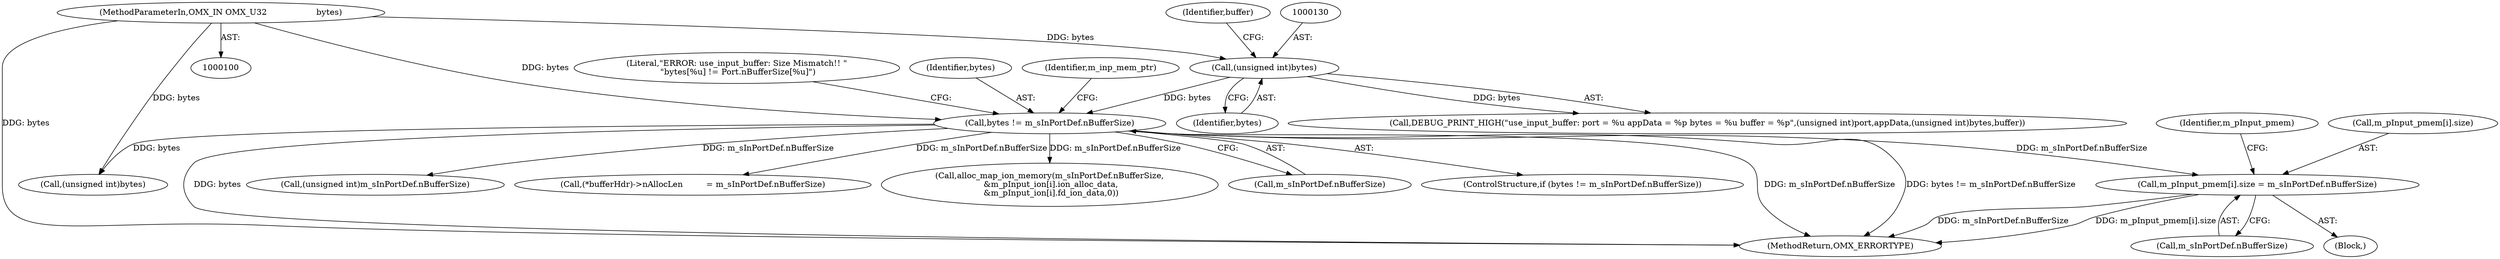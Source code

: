 digraph "0_Android_7558d03e6498e970b761aa44fff6b2c659202d95_1@array" {
"1000523" [label="(Call,m_pInput_pmem[i].size = m_sInPortDef.nBufferSize)"];
"1000134" [label="(Call,bytes != m_sInPortDef.nBufferSize)"];
"1000129" [label="(Call,(unsigned int)bytes)"];
"1000105" [label="(MethodParameterIn,OMX_IN OMX_U32                   bytes)"];
"1000133" [label="(ControlStructure,if (bytes != m_sInPortDef.nBufferSize))"];
"1000529" [label="(Call,m_sInPortDef.nBufferSize)"];
"1000523" [label="(Call,m_pInput_pmem[i].size = m_sInPortDef.nBufferSize)"];
"1000535" [label="(Identifier,m_pInput_pmem)"];
"1000524" [label="(Call,m_pInput_pmem[i].size)"];
"1000141" [label="(Literal,\"ERROR: use_input_buffer: Size Mismatch!! \"\n \"bytes[%u] != Port.nBufferSize[%u]\")"];
"1000597" [label="(MethodReturn,OMX_ERRORTYPE)"];
"1000134" [label="(Call,bytes != m_sInPortDef.nBufferSize)"];
"1000123" [label="(Call,DEBUG_PRINT_HIGH(\"use_input_buffer: port = %u appData = %p bytes = %u buffer = %p\",(unsigned int)port,appData,(unsigned int)bytes,buffer))"];
"1000142" [label="(Call,(unsigned int)bytes)"];
"1000105" [label="(MethodParameterIn,OMX_IN OMX_U32                   bytes)"];
"1000145" [label="(Call,(unsigned int)m_sInPortDef.nBufferSize)"];
"1000129" [label="(Call,(unsigned int)bytes)"];
"1000135" [label="(Identifier,bytes)"];
"1000132" [label="(Identifier,buffer)"];
"1000504" [label="(Block,)"];
"1000154" [label="(Identifier,m_inp_mem_ptr)"];
"1000325" [label="(Call,(*bufferHdr)->nAllocLen         = m_sInPortDef.nBufferSize)"];
"1000355" [label="(Call,alloc_map_ion_memory(m_sInPortDef.nBufferSize,\n &m_pInput_ion[i].ion_alloc_data,\n &m_pInput_ion[i].fd_ion_data,0))"];
"1000131" [label="(Identifier,bytes)"];
"1000136" [label="(Call,m_sInPortDef.nBufferSize)"];
"1000523" -> "1000504"  [label="AST: "];
"1000523" -> "1000529"  [label="CFG: "];
"1000524" -> "1000523"  [label="AST: "];
"1000529" -> "1000523"  [label="AST: "];
"1000535" -> "1000523"  [label="CFG: "];
"1000523" -> "1000597"  [label="DDG: m_pInput_pmem[i].size"];
"1000523" -> "1000597"  [label="DDG: m_sInPortDef.nBufferSize"];
"1000134" -> "1000523"  [label="DDG: m_sInPortDef.nBufferSize"];
"1000134" -> "1000133"  [label="AST: "];
"1000134" -> "1000136"  [label="CFG: "];
"1000135" -> "1000134"  [label="AST: "];
"1000136" -> "1000134"  [label="AST: "];
"1000141" -> "1000134"  [label="CFG: "];
"1000154" -> "1000134"  [label="CFG: "];
"1000134" -> "1000597"  [label="DDG: bytes != m_sInPortDef.nBufferSize"];
"1000134" -> "1000597"  [label="DDG: bytes"];
"1000134" -> "1000597"  [label="DDG: m_sInPortDef.nBufferSize"];
"1000129" -> "1000134"  [label="DDG: bytes"];
"1000105" -> "1000134"  [label="DDG: bytes"];
"1000134" -> "1000142"  [label="DDG: bytes"];
"1000134" -> "1000145"  [label="DDG: m_sInPortDef.nBufferSize"];
"1000134" -> "1000325"  [label="DDG: m_sInPortDef.nBufferSize"];
"1000134" -> "1000355"  [label="DDG: m_sInPortDef.nBufferSize"];
"1000129" -> "1000123"  [label="AST: "];
"1000129" -> "1000131"  [label="CFG: "];
"1000130" -> "1000129"  [label="AST: "];
"1000131" -> "1000129"  [label="AST: "];
"1000132" -> "1000129"  [label="CFG: "];
"1000129" -> "1000123"  [label="DDG: bytes"];
"1000105" -> "1000129"  [label="DDG: bytes"];
"1000105" -> "1000100"  [label="AST: "];
"1000105" -> "1000597"  [label="DDG: bytes"];
"1000105" -> "1000142"  [label="DDG: bytes"];
}
